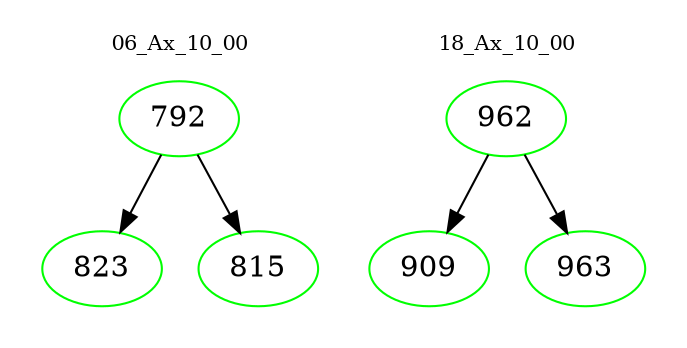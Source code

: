 digraph{
subgraph cluster_0 {
color = white
label = "06_Ax_10_00";
fontsize=10;
T0_792 [label="792", color="green"]
T0_792 -> T0_823 [color="black"]
T0_823 [label="823", color="green"]
T0_792 -> T0_815 [color="black"]
T0_815 [label="815", color="green"]
}
subgraph cluster_1 {
color = white
label = "18_Ax_10_00";
fontsize=10;
T1_962 [label="962", color="green"]
T1_962 -> T1_909 [color="black"]
T1_909 [label="909", color="green"]
T1_962 -> T1_963 [color="black"]
T1_963 [label="963", color="green"]
}
}
